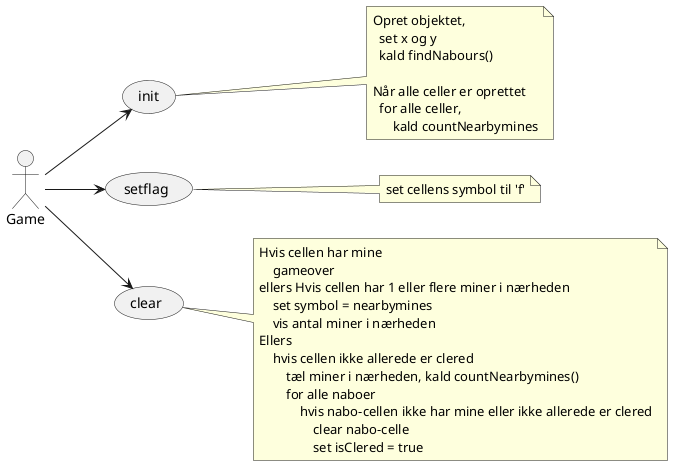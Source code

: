 @startuml

left to right direction

Game --> (init)

note right of (init)
  Opret objektet, 
    set x og y
    kald findNabours()
  
  Når alle celler er oprettet
    for alle celler,
        kald countNearbymines
end note

Game --> (setflag)

note right of (setflag)
    set cellens symbol til 'f'
end note

Game --> (clear)

note right of (clear)
    Hvis cellen har mine
        gameover
    ellers Hvis cellen har 1 eller flere miner i nærheden
        set symbol = nearbymines
        vis antal miner i nærheden
    Ellers
        hvis cellen ikke allerede er clered
            tæl miner i nærheden, kald countNearbymines()
            for alle naboer
                hvis nabo-cellen ikke har mine eller ikke allerede er clered
                    clear nabo-celle
                    set isClered = true
end note

@enduml